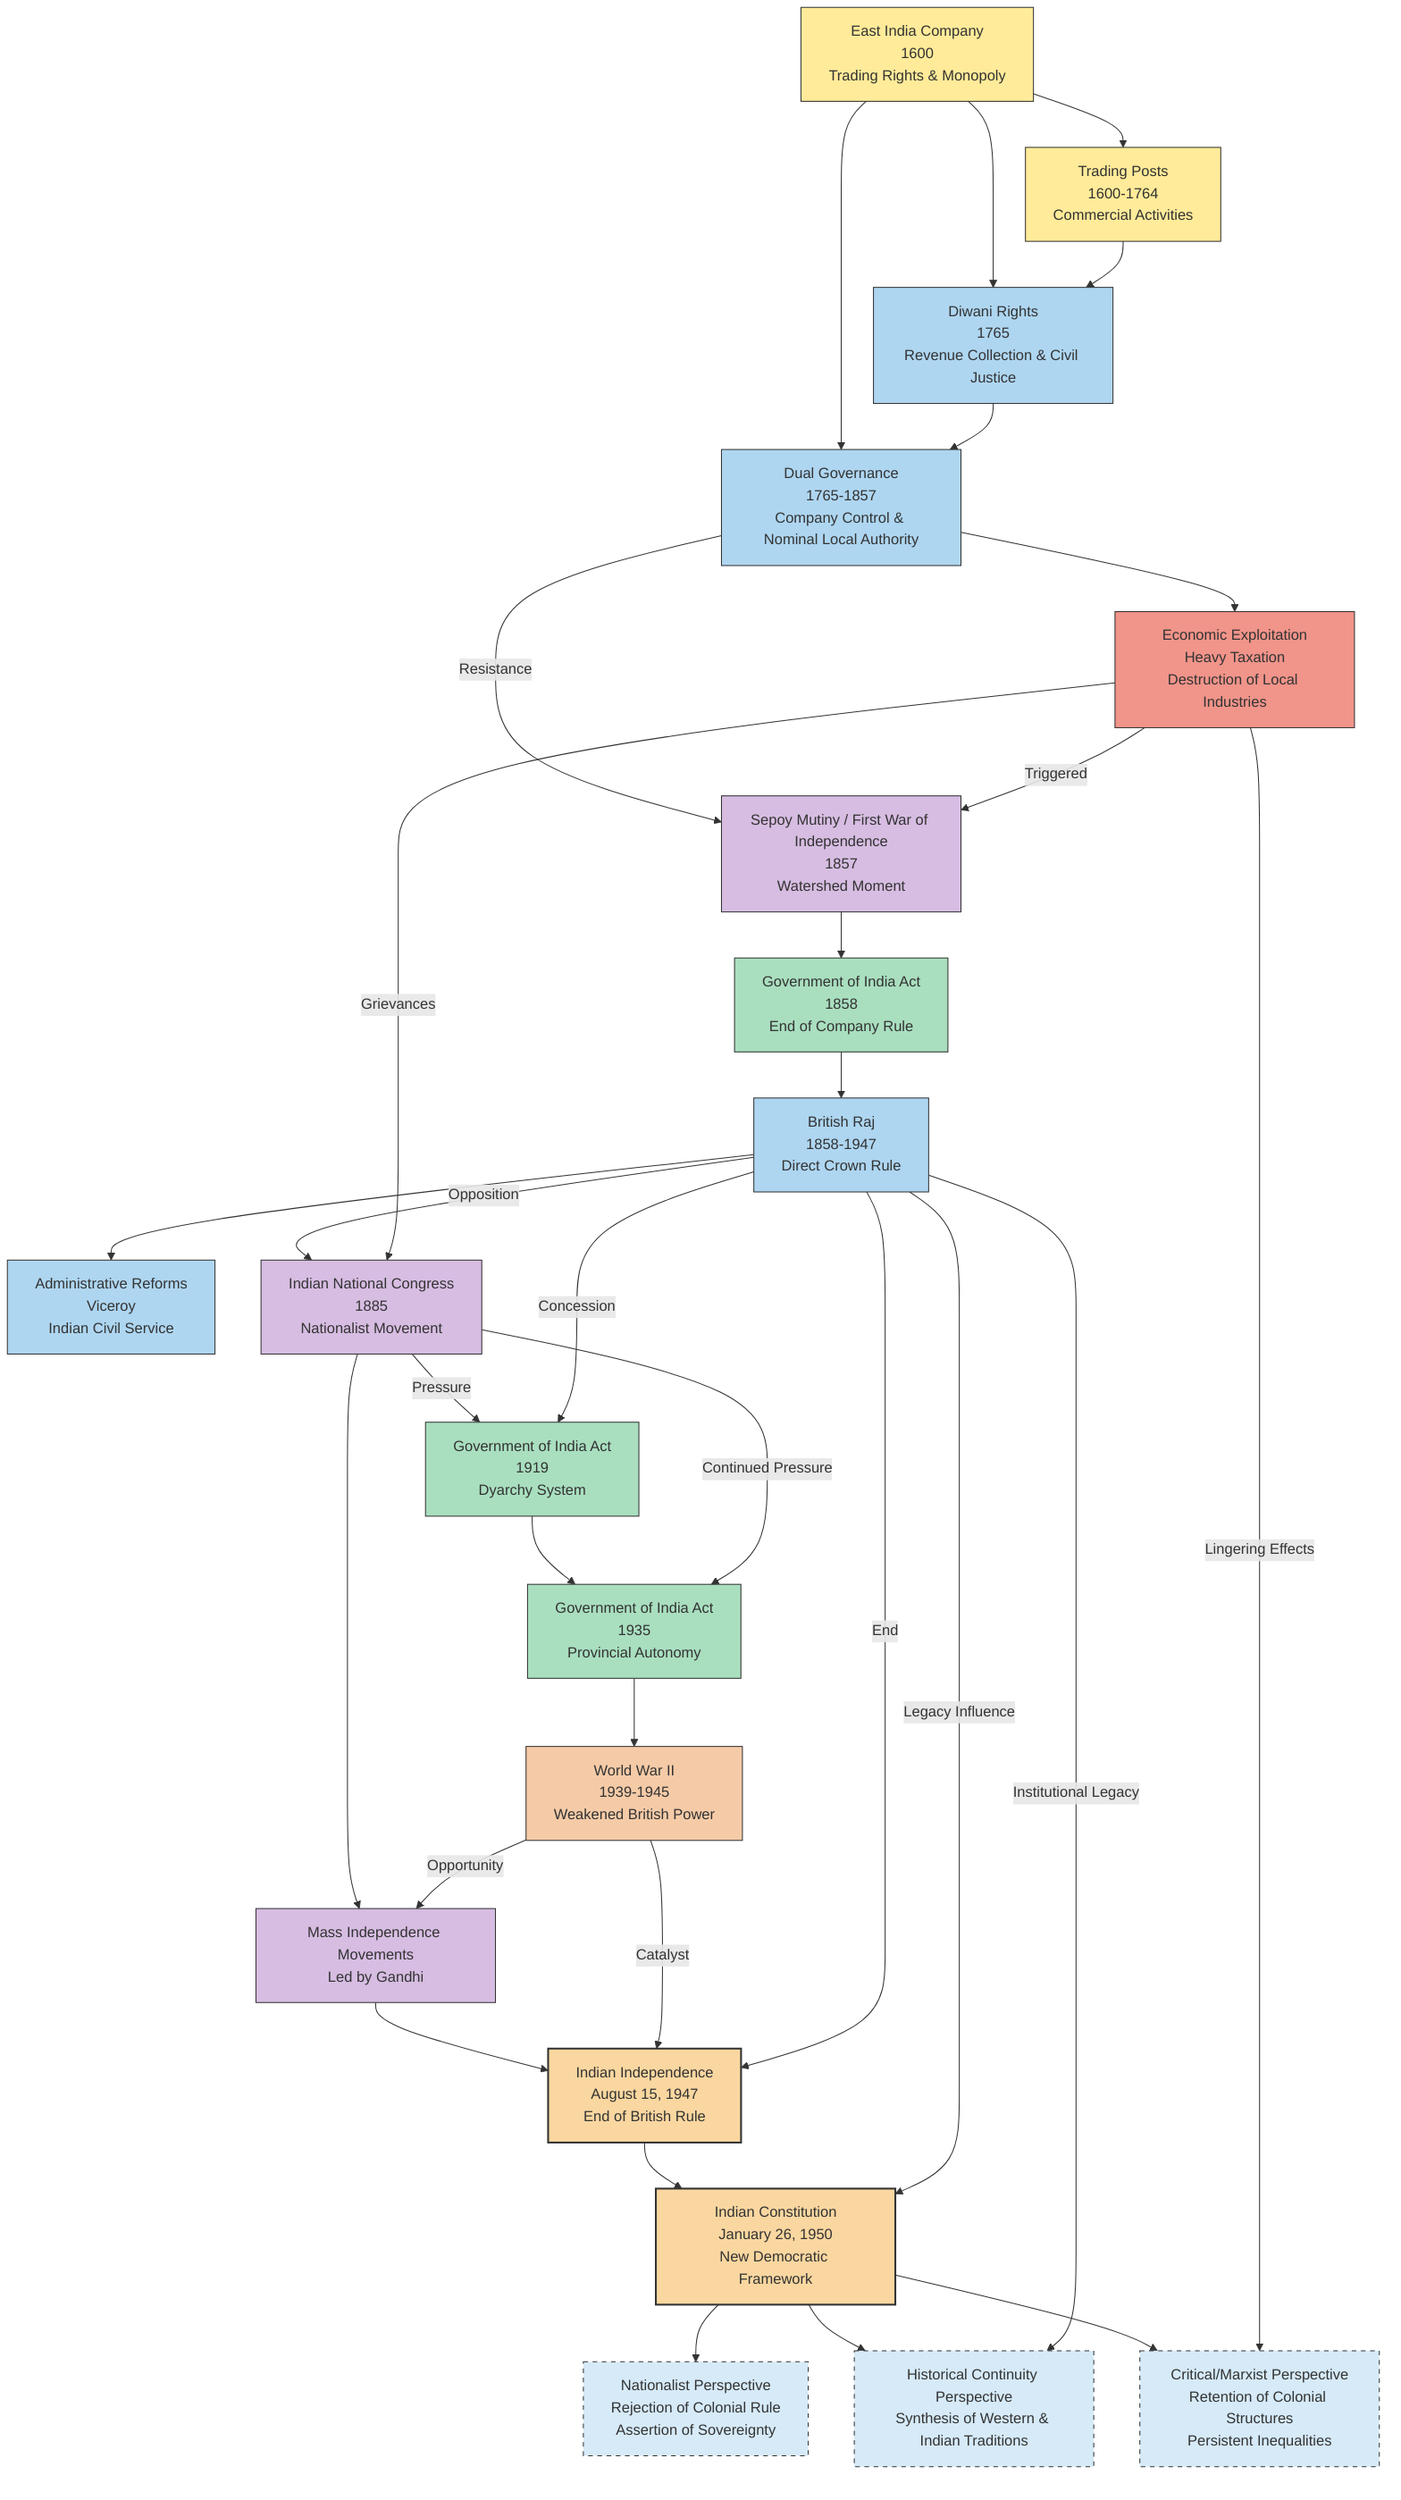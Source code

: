 graph TD
    %% First node - East India Company Establishment
    EIC[East India Company<br>1600<br>Trading Rights & Monopoly]
    EIC:::commercial
    
    %% Second node - Trading Posts
    TRADE[Trading Posts<br>1600-1764<br>Commercial Activities]
    EIC --> TRADE
    TRADE:::commercial
    
    %% Third node - Diwani Rights
    DIWANI[Diwani Rights<br>1765<br>Revenue Collection & Civil Justice]
    EIC --> DIWANI
    TRADE --> DIWANI
    DIWANI:::administrative
    
    %% Fourth node - Dual Governance
    DUAL[Dual Governance<br>1765-1857<br>Company Control & Nominal Local Authority]
    EIC --> DUAL
    DIWANI --> DUAL
    DUAL:::administrative
    
    %% Fifth node - Economic Policies
    ECON[Economic Exploitation<br>Heavy Taxation<br>Destruction of Local Industries]
    DUAL --> ECON
    ECON:::exploitation
    
    %% Sixth node - Sepoy Mutiny
    MUTINY[Sepoy Mutiny / First War of Independence<br>1857<br>Watershed Moment]
    DUAL --Resistance--> MUTINY
    ECON --Triggered--> MUTINY
    MUTINY:::resistance
    
    %% Seventh node - Government of India Act 1858
    GOI1858[Government of India Act<br>1858<br>End of Company Rule]
    MUTINY --> GOI1858
    GOI1858:::legislation
    
    %% Eighth node - British Raj
    RAJ[British Raj<br>1858-1947<br>Direct Crown Rule]
    GOI1858 --> RAJ
    RAJ:::administrative
    
    %% Ninth node - Administrative Changes
    ADMIN[Administrative Reforms<br>Viceroy<br>Indian Civil Service]
    RAJ --> ADMIN
    ADMIN:::administrative
    
    %% Tenth node - Indian National Congress
    INC[Indian National Congress<br>1885<br>Nationalist Movement]
    RAJ --Opposition--> INC
    ECON --Grievances--> INC
    INC:::resistance
    
    %% Eleventh node - Government of India Act 1919
    GOI1919[Government of India Act<br>1919<br>Dyarchy System]
    INC --Pressure--> GOI1919
    RAJ --Concession--> GOI1919
    GOI1919:::legislation
    
    %% Twelfth node - Government of India Act 1935
    GOI1935[Government of India Act<br>1935<br>Provincial Autonomy]
    GOI1919 --> GOI1935
    INC --Continued Pressure--> GOI1935
    GOI1935:::legislation
    
    %% Thirteenth node - WWII
    WWII[World War II<br>1939-1945<br>Weakened British Power]
    GOI1935 --> WWII
    WWII:::external
    
    %% Fourteenth node - Independence Movement
    INDMOV[Mass Independence Movements<br>Led by Gandhi]
    INC --> INDMOV
    WWII --Opportunity--> INDMOV
    INDMOV:::resistance
    
    %% Fifteenth node - Independence
    IND[Indian Independence<br>August 15, 1947<br>End of British Rule]
    INDMOV --> IND
    WWII --Catalyst--> IND
    RAJ --End--> IND
    IND:::milestone
    
    %% Sixteenth node - Constitution
    CONST[Indian Constitution<br>January 26, 1950<br>New Democratic Framework]
    IND --> CONST
    RAJ --Legacy Influence--> CONST
    CONST:::milestone
    
    %% Perspectives on the Constitution
    NATPER[Nationalist Perspective<br>Rejection of Colonial Rule<br>Assertion of Sovereignty]
    CONST --> NATPER
    NATPER:::perspective
    
    HISTPER[Historical Continuity Perspective<br>Synthesis of Western & Indian Traditions]
    CONST --> HISTPER
    RAJ --Institutional Legacy--> HISTPER
    HISTPER:::perspective
    
    CRITPER[Critical/Marxist Perspective<br>Retention of Colonial Structures<br>Persistent Inequalities]
    CONST --> CRITPER
    ECON --Lingering Effects--> CRITPER
    CRITPER:::perspective
    
    %% Style definitions
    classDef commercial fill:#FFEB99,stroke:#333,stroke-width:1px
    classDef administrative fill:#AED6F1,stroke:#333,stroke-width:1px
    classDef exploitation fill:#F1948A,stroke:#333,stroke-width:1px
    classDef resistance fill:#D7BDE2,stroke:#333,stroke-width:1px
    classDef legislation fill:#A9DFBF,stroke:#333,stroke-width:1px
    classDef external fill:#F5CBA7,stroke:#333,stroke-width:1px
    classDef milestone fill:#FAD7A0,stroke:#333,stroke-width:2px
    classDef perspective fill:#D6EAF8,stroke:#333,stroke-width:1px,stroke-dasharray: 5 5
